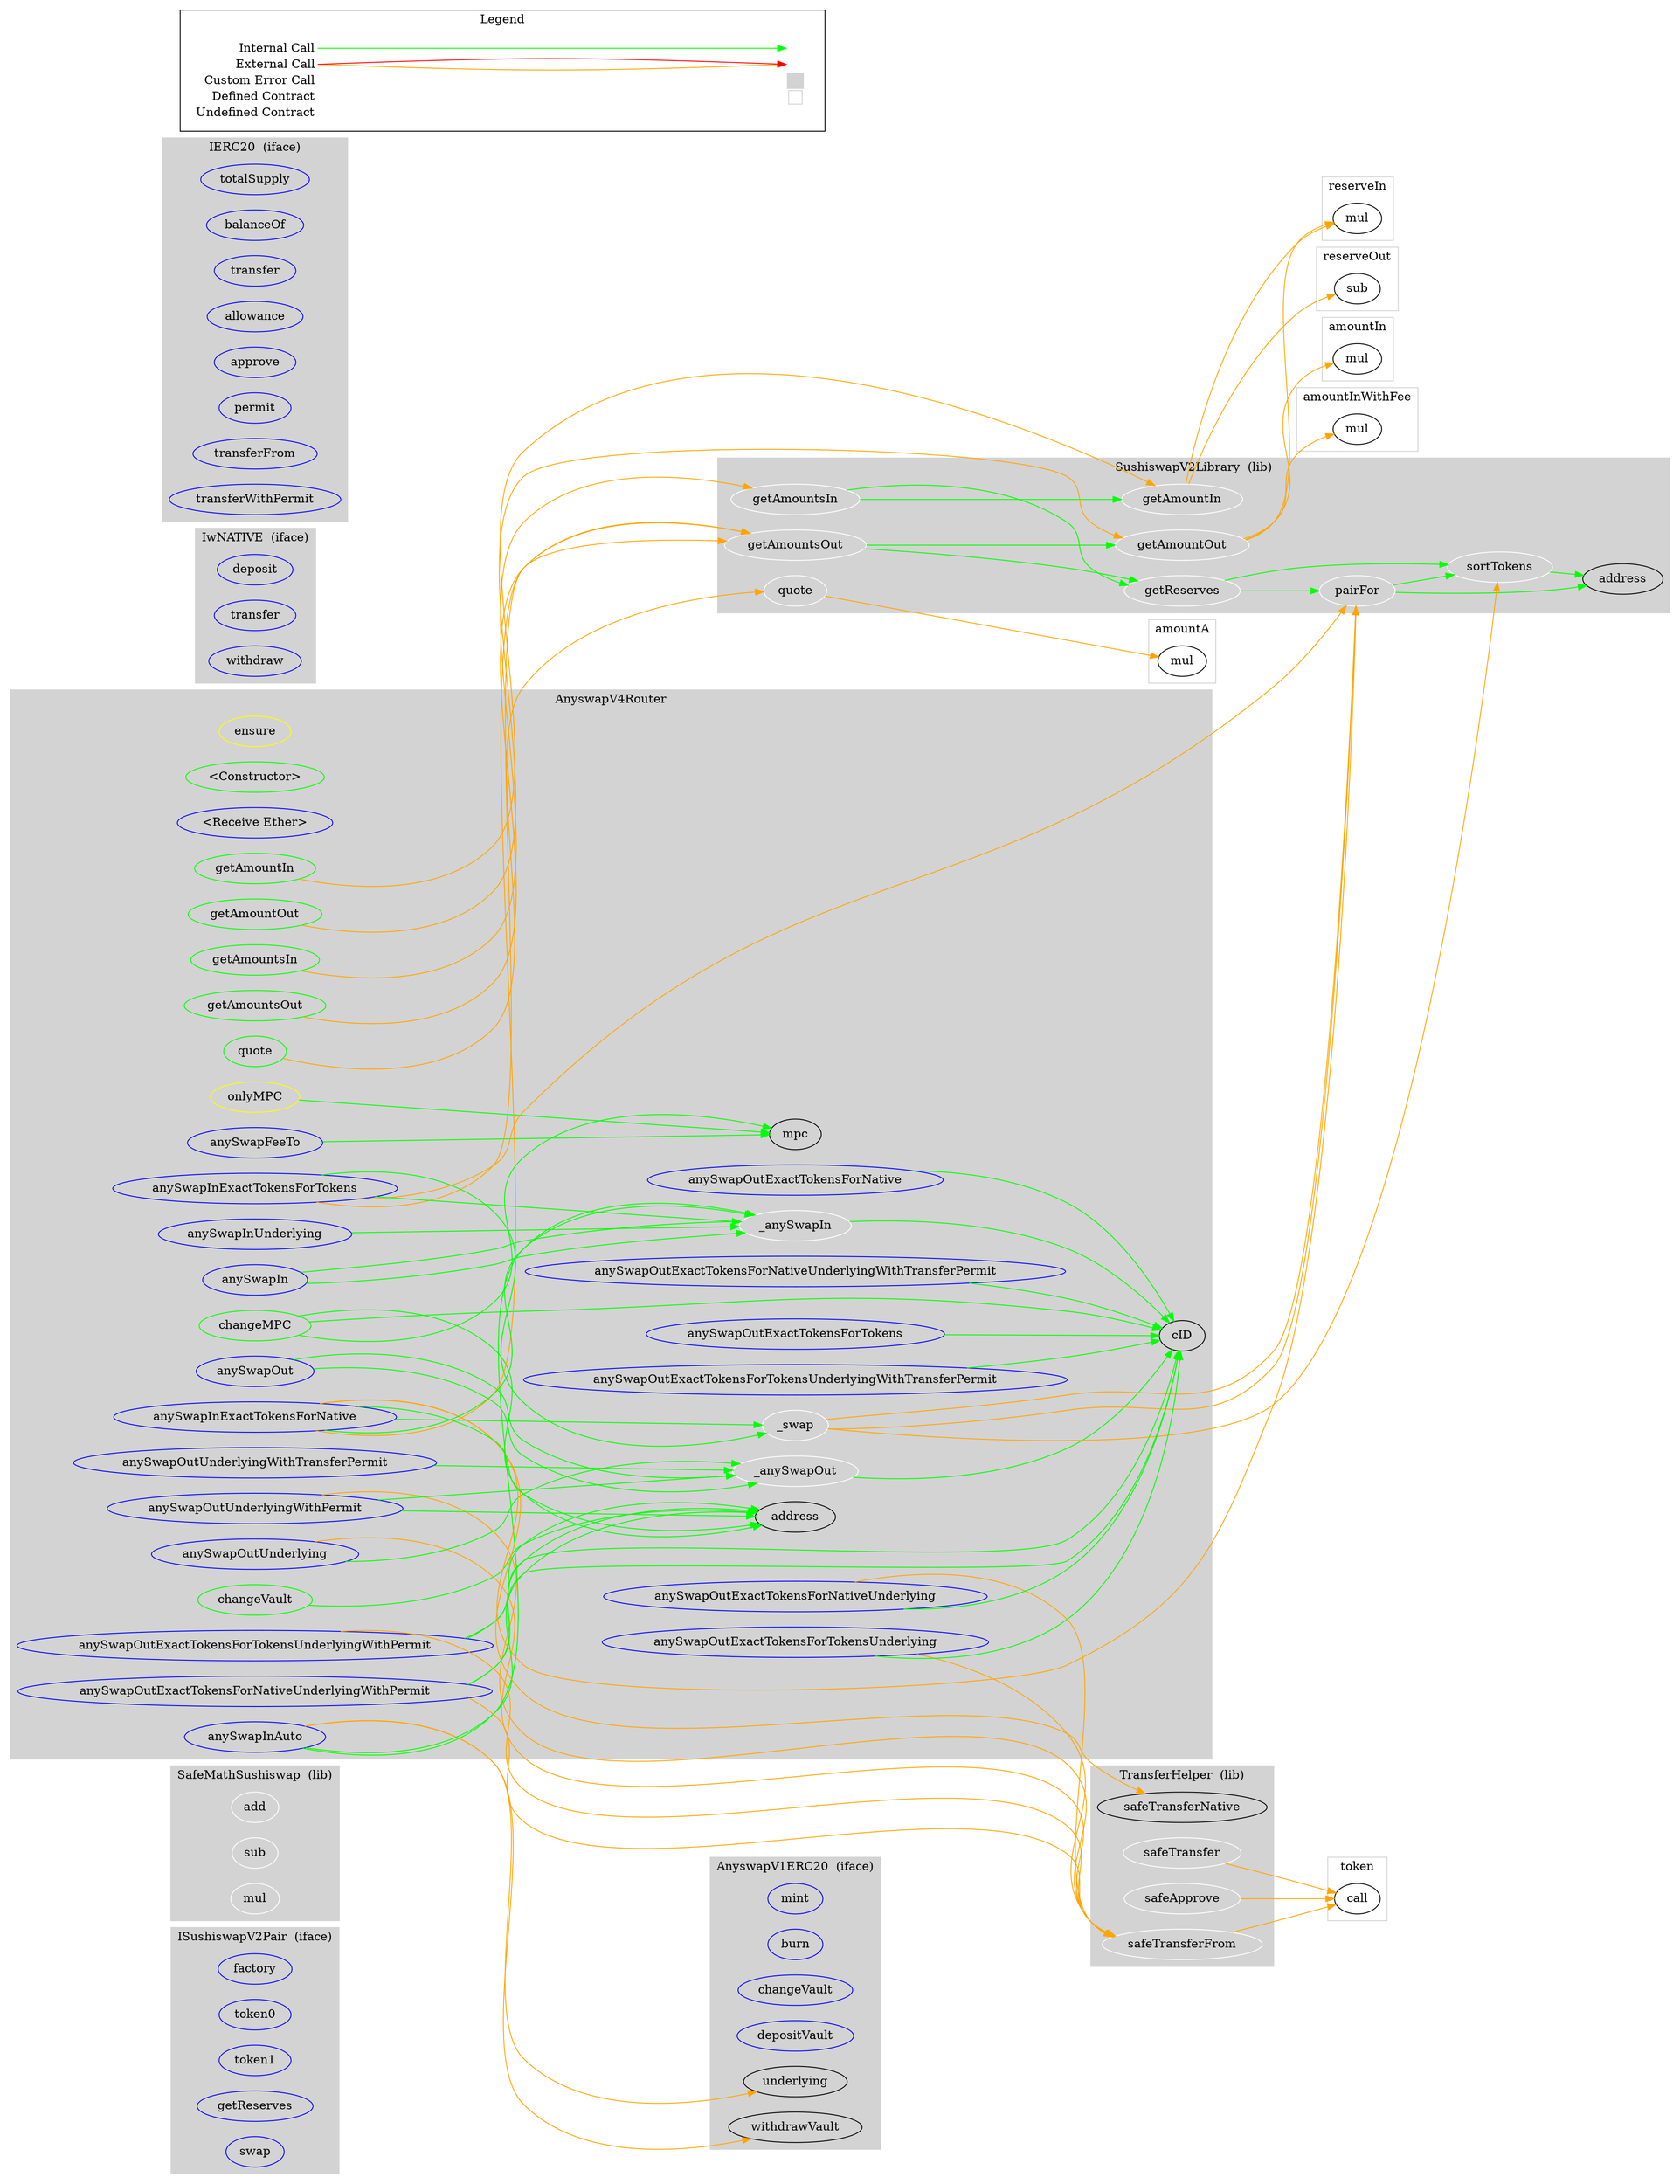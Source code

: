 digraph G {
  graph [ ratio = "auto", page = "100", compound =true ];
subgraph "clusterISushiswapV2Pair" {
  graph [ label = "ISushiswapV2Pair  (iface)", color = "lightgray", style = "filled", bgcolor = "lightgray" ];
  "ISushiswapV2Pair.factory" [ label = "factory", color = "blue" ];
  "ISushiswapV2Pair.token0" [ label = "token0", color = "blue" ];
  "ISushiswapV2Pair.token1" [ label = "token1", color = "blue" ];
  "ISushiswapV2Pair.getReserves" [ label = "getReserves", color = "blue" ];
  "ISushiswapV2Pair.swap" [ label = "swap", color = "blue" ];
}

subgraph "clusterSafeMathSushiswap" {
  graph [ label = "SafeMathSushiswap  (lib)", color = "lightgray", style = "filled", bgcolor = "lightgray" ];
  "SafeMathSushiswap.add" [ label = "add", color = "white" ];
  "SafeMathSushiswap.sub" [ label = "sub", color = "white" ];
  "SafeMathSushiswap.mul" [ label = "mul", color = "white" ];
}

subgraph "clusterSushiswapV2Library" {
  graph [ label = "SushiswapV2Library  (lib)", color = "lightgray", style = "filled", bgcolor = "lightgray" ];
  "SushiswapV2Library.sortTokens" [ label = "sortTokens", color = "white" ];
  "SushiswapV2Library.pairFor" [ label = "pairFor", color = "white" ];
  "SushiswapV2Library.getReserves" [ label = "getReserves", color = "white" ];
  "SushiswapV2Library.quote" [ label = "quote", color = "white" ];
  "SushiswapV2Library.getAmountOut" [ label = "getAmountOut", color = "white" ];
  "SushiswapV2Library.getAmountIn" [ label = "getAmountIn", color = "white" ];
  "SushiswapV2Library.getAmountsOut" [ label = "getAmountsOut", color = "white" ];
  "SushiswapV2Library.getAmountsIn" [ label = "getAmountsIn", color = "white" ];
  "SushiswapV2Library.address" [ label = "address" ];
}

subgraph "clusterTransferHelper" {
  graph [ label = "TransferHelper  (lib)", color = "lightgray", style = "filled", bgcolor = "lightgray" ];
  "TransferHelper.safeApprove" [ label = "safeApprove", color = "white" ];
  "TransferHelper.safeTransfer" [ label = "safeTransfer", color = "white" ];
  "TransferHelper.safeTransferFrom" [ label = "safeTransferFrom", color = "white" ];
  "TransferHelper.safeTransferNative" [ label = "safeTransferNative" ];
}

subgraph "clusterIwNATIVE" {
  graph [ label = "IwNATIVE  (iface)", color = "lightgray", style = "filled", bgcolor = "lightgray" ];
  "IwNATIVE.deposit" [ label = "deposit", color = "blue" ];
  "IwNATIVE.transfer" [ label = "transfer", color = "blue" ];
  "IwNATIVE.withdraw" [ label = "withdraw", color = "blue" ];
}

subgraph "clusterAnyswapV1ERC20" {
  graph [ label = "AnyswapV1ERC20  (iface)", color = "lightgray", style = "filled", bgcolor = "lightgray" ];
  "AnyswapV1ERC20.mint" [ label = "mint", color = "blue" ];
  "AnyswapV1ERC20.burn" [ label = "burn", color = "blue" ];
  "AnyswapV1ERC20.changeVault" [ label = "changeVault", color = "blue" ];
  "AnyswapV1ERC20.depositVault" [ label = "depositVault", color = "blue" ];
  "AnyswapV1ERC20.withdrawVault" [ label = "withdrawVault" ];
  "AnyswapV1ERC20.underlying" [ label = "underlying" ];
}

subgraph "clusterIERC20" {
  graph [ label = "IERC20  (iface)", color = "lightgray", style = "filled", bgcolor = "lightgray" ];
  "IERC20.totalSupply" [ label = "totalSupply", color = "blue" ];
  "IERC20.balanceOf" [ label = "balanceOf", color = "blue" ];
  "IERC20.transfer" [ label = "transfer", color = "blue" ];
  "IERC20.allowance" [ label = "allowance", color = "blue" ];
  "IERC20.approve" [ label = "approve", color = "blue" ];
  "IERC20.permit" [ label = "permit", color = "blue" ];
  "IERC20.transferFrom" [ label = "transferFrom", color = "blue" ];
  "IERC20.transferWithPermit" [ label = "transferWithPermit", color = "blue" ];
}

subgraph "clusterAnyswapV4Router" {
  graph [ label = "AnyswapV4Router", color = "lightgray", style = "filled", bgcolor = "lightgray" ];
  "AnyswapV4Router.ensure" [ label = "ensure", color = "yellow" ];
  "AnyswapV4Router.<Constructor>" [ label = "<Constructor>", color = "green" ];
  "AnyswapV4Router.<Receive Ether>" [ label = "<Receive Ether>", color = "blue" ];
  "AnyswapV4Router.onlyMPC" [ label = "onlyMPC", color = "yellow" ];
  "AnyswapV4Router.mpc" [ label = "mpc" ];
  "AnyswapV4Router.cID" [ label = "cID" ];
  "AnyswapV4Router.changeMPC" [ label = "changeMPC", color = "green" ];
  "AnyswapV4Router.changeVault" [ label = "changeVault", color = "green" ];
  "AnyswapV4Router._anySwapOut" [ label = "_anySwapOut", color = "white" ];
  "AnyswapV4Router.anySwapOut" [ label = "anySwapOut", color = "blue" ];
  "AnyswapV4Router.anySwapOutUnderlying" [ label = "anySwapOutUnderlying", color = "blue" ];
  "AnyswapV4Router.anySwapOutUnderlyingWithPermit" [ label = "anySwapOutUnderlyingWithPermit", color = "blue" ];
  "AnyswapV4Router.anySwapOutUnderlyingWithTransferPermit" [ label = "anySwapOutUnderlyingWithTransferPermit", color = "blue" ];
  "AnyswapV4Router._anySwapIn" [ label = "_anySwapIn", color = "white" ];
  "AnyswapV4Router.anySwapIn" [ label = "anySwapIn", color = "blue" ];
  "AnyswapV4Router.anySwapInUnderlying" [ label = "anySwapInUnderlying", color = "blue" ];
  "AnyswapV4Router.anySwapInAuto" [ label = "anySwapInAuto", color = "blue" ];
  "AnyswapV4Router.anySwapFeeTo" [ label = "anySwapFeeTo", color = "blue" ];
  "AnyswapV4Router._swap" [ label = "_swap", color = "white" ];
  "AnyswapV4Router.anySwapOutExactTokensForTokens" [ label = "anySwapOutExactTokensForTokens", color = "blue" ];
  "AnyswapV4Router.anySwapOutExactTokensForTokensUnderlying" [ label = "anySwapOutExactTokensForTokensUnderlying", color = "blue" ];
  "AnyswapV4Router.anySwapOutExactTokensForTokensUnderlyingWithPermit" [ label = "anySwapOutExactTokensForTokensUnderlyingWithPermit", color = "blue" ];
  "AnyswapV4Router.anySwapOutExactTokensForTokensUnderlyingWithTransferPermit" [ label = "anySwapOutExactTokensForTokensUnderlyingWithTransferPermit", color = "blue" ];
  "AnyswapV4Router.anySwapInExactTokensForTokens" [ label = "anySwapInExactTokensForTokens", color = "blue" ];
  "AnyswapV4Router.anySwapOutExactTokensForNative" [ label = "anySwapOutExactTokensForNative", color = "blue" ];
  "AnyswapV4Router.anySwapOutExactTokensForNativeUnderlying" [ label = "anySwapOutExactTokensForNativeUnderlying", color = "blue" ];
  "AnyswapV4Router.anySwapOutExactTokensForNativeUnderlyingWithPermit" [ label = "anySwapOutExactTokensForNativeUnderlyingWithPermit", color = "blue" ];
  "AnyswapV4Router.anySwapOutExactTokensForNativeUnderlyingWithTransferPermit" [ label = "anySwapOutExactTokensForNativeUnderlyingWithTransferPermit", color = "blue" ];
  "AnyswapV4Router.anySwapInExactTokensForNative" [ label = "anySwapInExactTokensForNative", color = "blue" ];
  "AnyswapV4Router.quote" [ label = "quote", color = "green" ];
  "AnyswapV4Router.getAmountOut" [ label = "getAmountOut", color = "green" ];
  "AnyswapV4Router.getAmountIn" [ label = "getAmountIn", color = "green" ];
  "AnyswapV4Router.getAmountsOut" [ label = "getAmountsOut", color = "green" ];
  "AnyswapV4Router.getAmountsIn" [ label = "getAmountsIn", color = "green" ];
  "AnyswapV4Router.address" [ label = "address" ];
}

subgraph "clusteramountA" {
  graph [ label = "amountA", color = "lightgray" ];
  "amountA.mul" [ label = "mul" ];
}

subgraph "clusteramountIn" {
  graph [ label = "amountIn", color = "lightgray" ];
  "amountIn.mul" [ label = "mul" ];
}

subgraph "clusteramountInWithFee" {
  graph [ label = "amountInWithFee", color = "lightgray" ];
  "amountInWithFee.mul" [ label = "mul" ];
}

subgraph "clusterreserveIn" {
  graph [ label = "reserveIn", color = "lightgray" ];
  "reserveIn.mul" [ label = "mul" ];
}

subgraph "clusterreserveOut" {
  graph [ label = "reserveOut", color = "lightgray" ];
  "reserveOut.sub" [ label = "sub" ];
}

subgraph "clustertoken" {
  graph [ label = "token", color = "lightgray" ];
  "token.call" [ label = "call" ];
}

  "SushiswapV2Library.sortTokens";
  "SushiswapV2Library.address";
  "SushiswapV2Library.pairFor";
  "SushiswapV2Library.getReserves";
  "SushiswapV2Library.quote";
  "amountA.mul";
  "SushiswapV2Library.getAmountOut";
  "amountIn.mul";
  "amountInWithFee.mul";
  "reserveIn.mul";
  "SushiswapV2Library.getAmountIn";
  "reserveOut.sub";
  "SushiswapV2Library.getAmountsOut";
  "SushiswapV2Library.getAmountsIn";
  "TransferHelper.safeApprove";
  "token.call";
  "TransferHelper.safeTransfer";
  "TransferHelper.safeTransferFrom";
  "AnyswapV4Router.onlyMPC";
  "AnyswapV4Router.mpc";
  "AnyswapV4Router.changeMPC";
  "AnyswapV4Router.address";
  "AnyswapV4Router.cID";
  "AnyswapV4Router.changeVault";
  "AnyswapV4Router._anySwapOut";
  "AnyswapV4Router.anySwapOut";
  "AnyswapV4Router.anySwapOutUnderlying";
  "AnyswapV4Router.anySwapOutUnderlyingWithPermit";
  "AnyswapV4Router.anySwapOutUnderlyingWithTransferPermit";
  "AnyswapV4Router._anySwapIn";
  "AnyswapV4Router.anySwapIn";
  "AnyswapV4Router.anySwapInUnderlying";
  "AnyswapV4Router.anySwapInAuto";
  "AnyswapV1ERC20.underlying";
  "AnyswapV1ERC20.withdrawVault";
  "AnyswapV4Router.anySwapFeeTo";
  "AnyswapV4Router._swap";
  "AnyswapV4Router.anySwapOutExactTokensForTokens";
  "AnyswapV4Router.anySwapOutExactTokensForTokensUnderlying";
  "AnyswapV4Router.anySwapOutExactTokensForTokensUnderlyingWithPermit";
  "AnyswapV4Router.anySwapOutExactTokensForTokensUnderlyingWithTransferPermit";
  "AnyswapV4Router.anySwapInExactTokensForTokens";
  "AnyswapV4Router.anySwapOutExactTokensForNative";
  "AnyswapV4Router.anySwapOutExactTokensForNativeUnderlying";
  "AnyswapV4Router.anySwapOutExactTokensForNativeUnderlyingWithPermit";
  "AnyswapV4Router.anySwapOutExactTokensForNativeUnderlyingWithTransferPermit";
  "AnyswapV4Router.anySwapInExactTokensForNative";
  "TransferHelper.safeTransferNative";
  "AnyswapV4Router.quote";
  "AnyswapV4Router.getAmountOut";
  "AnyswapV4Router.getAmountIn";
  "AnyswapV4Router.getAmountsOut";
  "AnyswapV4Router.getAmountsIn";
  "SushiswapV2Library.sortTokens" -> "SushiswapV2Library.address" [ color = "green" ];
  "SushiswapV2Library.pairFor" -> "SushiswapV2Library.sortTokens" [ color = "green" ];
  "SushiswapV2Library.pairFor" -> "SushiswapV2Library.address" [ color = "green" ];
  "SushiswapV2Library.getReserves" -> "SushiswapV2Library.sortTokens" [ color = "green" ];
  "SushiswapV2Library.getReserves" -> "SushiswapV2Library.pairFor" [ color = "green" ];
  "SushiswapV2Library.quote" -> "amountA.mul" [ color = "orange" ];
  "SushiswapV2Library.getAmountOut" -> "amountIn.mul" [ color = "orange" ];
  "SushiswapV2Library.getAmountOut" -> "amountInWithFee.mul" [ color = "orange" ];
  "SushiswapV2Library.getAmountOut" -> "reserveIn.mul" [ color = "orange" ];
  "SushiswapV2Library.getAmountIn" -> "reserveIn.mul" [ color = "orange" ];
  "SushiswapV2Library.getAmountIn" -> "reserveOut.sub" [ color = "orange" ];
  "SushiswapV2Library.getAmountsOut" -> "SushiswapV2Library.getReserves" [ color = "green" ];
  "SushiswapV2Library.getAmountsOut" -> "SushiswapV2Library.getAmountOut" [ color = "green" ];
  "SushiswapV2Library.getAmountsIn" -> "SushiswapV2Library.getReserves" [ color = "green" ];
  "SushiswapV2Library.getAmountsIn" -> "SushiswapV2Library.getAmountIn" [ color = "green" ];
  "TransferHelper.safeApprove" -> "token.call" [ color = "orange" ];
  "TransferHelper.safeTransfer" -> "token.call" [ color = "orange" ];
  "TransferHelper.safeTransferFrom" -> "token.call" [ color = "orange" ];
  "AnyswapV4Router.onlyMPC" -> "AnyswapV4Router.mpc" [ color = "green" ];
  "AnyswapV4Router.changeMPC" -> "AnyswapV4Router.address" [ color = "green" ];
  "AnyswapV4Router.changeMPC" -> "AnyswapV4Router.mpc" [ color = "green" ];
  "AnyswapV4Router.changeMPC" -> "AnyswapV4Router.cID" [ color = "green" ];
  "AnyswapV4Router.changeVault" -> "AnyswapV4Router.address" [ color = "green" ];
  "AnyswapV4Router._anySwapOut" -> "AnyswapV4Router.cID" [ color = "green" ];
  "AnyswapV4Router.anySwapOut" -> "AnyswapV4Router._anySwapOut" [ color = "green" ];
  "AnyswapV4Router.anySwapOutUnderlying" -> "TransferHelper.safeTransferFrom" [ color = "orange" ];
  "AnyswapV4Router.anySwapOutUnderlying" -> "AnyswapV4Router._anySwapOut" [ color = "green" ];
  "AnyswapV4Router.anySwapOutUnderlyingWithPermit" -> "AnyswapV4Router.address" [ color = "green" ];
  "AnyswapV4Router.anySwapOutUnderlyingWithPermit" -> "TransferHelper.safeTransferFrom" [ color = "orange" ];
  "AnyswapV4Router.anySwapOutUnderlyingWithPermit" -> "AnyswapV4Router._anySwapOut" [ color = "green" ];
  "AnyswapV4Router.anySwapOutUnderlyingWithTransferPermit" -> "AnyswapV4Router._anySwapOut" [ color = "green" ];
  "AnyswapV4Router.anySwapOut" -> "AnyswapV4Router._anySwapOut" [ color = "green" ];
  "AnyswapV4Router._anySwapIn" -> "AnyswapV4Router.cID" [ color = "green" ];
  "AnyswapV4Router.anySwapIn" -> "AnyswapV4Router._anySwapIn" [ color = "green" ];
  "AnyswapV4Router.anySwapInUnderlying" -> "AnyswapV4Router._anySwapIn" [ color = "green" ];
  "AnyswapV4Router.anySwapInAuto" -> "AnyswapV4Router._anySwapIn" [ color = "green" ];
  "AnyswapV4Router.anySwapInAuto" -> "AnyswapV1ERC20.underlying" [ color = "orange" ];
  "AnyswapV4Router.anySwapInAuto" -> "AnyswapV4Router.address" [ color = "green" ];
  "AnyswapV4Router.anySwapInAuto" -> "AnyswapV1ERC20.withdrawVault" [ color = "orange" ];
  "AnyswapV4Router.anySwapFeeTo" -> "AnyswapV4Router.mpc" [ color = "green" ];
  "AnyswapV4Router.anySwapIn" -> "AnyswapV4Router._anySwapIn" [ color = "green" ];
  "AnyswapV4Router._swap" -> "SushiswapV2Library.sortTokens" [ color = "orange" ];
  "AnyswapV4Router._swap" -> "SushiswapV2Library.pairFor" [ color = "orange" ];
  "AnyswapV4Router._swap" -> "SushiswapV2Library.pairFor" [ color = "orange" ];
  "AnyswapV4Router.anySwapOutExactTokensForTokens" -> "AnyswapV4Router.cID" [ color = "green" ];
  "AnyswapV4Router.anySwapOutExactTokensForTokensUnderlying" -> "TransferHelper.safeTransferFrom" [ color = "orange" ];
  "AnyswapV4Router.anySwapOutExactTokensForTokensUnderlying" -> "AnyswapV4Router.cID" [ color = "green" ];
  "AnyswapV4Router.anySwapOutExactTokensForTokensUnderlyingWithPermit" -> "AnyswapV4Router.address" [ color = "green" ];
  "AnyswapV4Router.anySwapOutExactTokensForTokensUnderlyingWithPermit" -> "TransferHelper.safeTransferFrom" [ color = "orange" ];
  "AnyswapV4Router.anySwapOutExactTokensForTokensUnderlyingWithPermit" -> "AnyswapV4Router.cID" [ color = "green" ];
  "AnyswapV4Router.anySwapOutExactTokensForTokensUnderlyingWithTransferPermit" -> "AnyswapV4Router.cID" [ color = "green" ];
  "AnyswapV4Router.anySwapInExactTokensForTokens" -> "SushiswapV2Library.getAmountsOut" [ color = "orange" ];
  "AnyswapV4Router.anySwapInExactTokensForTokens" -> "AnyswapV4Router._anySwapIn" [ color = "green" ];
  "AnyswapV4Router.anySwapInExactTokensForTokens" -> "SushiswapV2Library.pairFor" [ color = "orange" ];
  "AnyswapV4Router.anySwapInExactTokensForTokens" -> "AnyswapV4Router._swap" [ color = "green" ];
  "AnyswapV4Router.anySwapOutExactTokensForNative" -> "AnyswapV4Router.cID" [ color = "green" ];
  "AnyswapV4Router.anySwapOutExactTokensForNativeUnderlying" -> "TransferHelper.safeTransferFrom" [ color = "orange" ];
  "AnyswapV4Router.anySwapOutExactTokensForNativeUnderlying" -> "AnyswapV4Router.cID" [ color = "green" ];
  "AnyswapV4Router.anySwapOutExactTokensForNativeUnderlyingWithPermit" -> "AnyswapV4Router.address" [ color = "green" ];
  "AnyswapV4Router.anySwapOutExactTokensForNativeUnderlyingWithPermit" -> "TransferHelper.safeTransferFrom" [ color = "orange" ];
  "AnyswapV4Router.anySwapOutExactTokensForNativeUnderlyingWithPermit" -> "AnyswapV4Router.cID" [ color = "green" ];
  "AnyswapV4Router.anySwapOutExactTokensForNativeUnderlyingWithTransferPermit" -> "AnyswapV4Router.cID" [ color = "green" ];
  "AnyswapV4Router.anySwapInExactTokensForNative" -> "SushiswapV2Library.getAmountsOut" [ color = "orange" ];
  "AnyswapV4Router.anySwapInExactTokensForNative" -> "AnyswapV4Router._anySwapIn" [ color = "green" ];
  "AnyswapV4Router.anySwapInExactTokensForNative" -> "SushiswapV2Library.pairFor" [ color = "orange" ];
  "AnyswapV4Router.anySwapInExactTokensForNative" -> "AnyswapV4Router._swap" [ color = "green" ];
  "AnyswapV4Router.anySwapInExactTokensForNative" -> "AnyswapV4Router.address" [ color = "green" ];
  "AnyswapV4Router.anySwapInExactTokensForNative" -> "TransferHelper.safeTransferNative" [ color = "orange" ];
  "AnyswapV4Router.quote" -> "SushiswapV2Library.quote" [ color = "orange" ];
  "AnyswapV4Router.getAmountOut" -> "SushiswapV2Library.getAmountOut" [ color = "orange" ];
  "AnyswapV4Router.getAmountIn" -> "SushiswapV2Library.getAmountIn" [ color = "orange" ];
  "AnyswapV4Router.getAmountsOut" -> "SushiswapV2Library.getAmountsOut" [ color = "orange" ];
  "AnyswapV4Router.getAmountsIn" -> "SushiswapV2Library.getAmountsIn" [ color = "orange" ];


rankdir=LR
node [shape=plaintext]
subgraph cluster_01 { 
label = "Legend";
key [label=<<table border="0" cellpadding="2" cellspacing="0" cellborder="0">
  <tr><td align="right" port="i1">Internal Call</td></tr>
  <tr><td align="right" port="i2">External Call</td></tr>
  <tr><td align="right" port="i2">Custom Error Call</td></tr>
  <tr><td align="right" port="i3">Defined Contract</td></tr>
  <tr><td align="right" port="i4">Undefined Contract</td></tr>
  </table>>]
key2 [label=<<table border="0" cellpadding="2" cellspacing="0" cellborder="0">
  <tr><td port="i1">&nbsp;&nbsp;&nbsp;</td></tr>
  <tr><td port="i2">&nbsp;&nbsp;&nbsp;</td></tr>
  <tr><td port="i3" bgcolor="lightgray">&nbsp;&nbsp;&nbsp;</td></tr>
  <tr><td port="i4">
    <table border="1" cellborder="0" cellspacing="0" cellpadding="7" color="lightgray">
      <tr>
       <td></td>
      </tr>
     </table>
  </td></tr>
  </table>>]
key:i1:e -> key2:i1:w [color="green"]
key:i2:e -> key2:i2:w [color="orange"]
key:i2:e -> key2:i2:w [color="red"]
}
}

